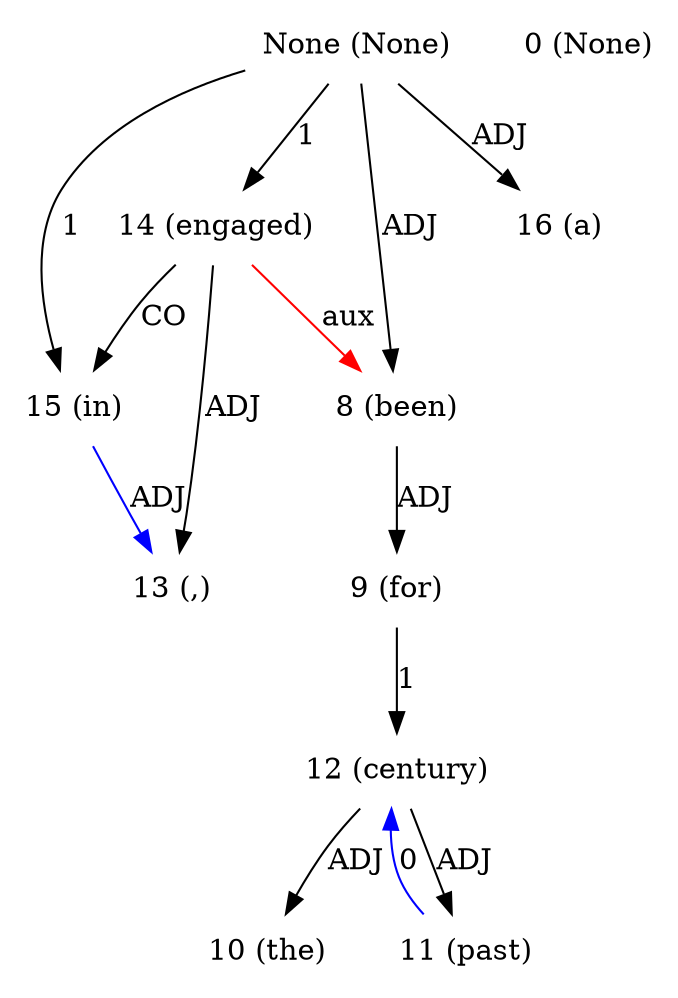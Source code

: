 digraph G{
edge [dir=forward]
node [shape=plaintext]

None [label="None (None)"]
None -> 14 [label="1"]
None -> 15 [label="1"]
None [label="None (None)"]
None -> 8 [label="ADJ"]
None [label="None (None)"]
None -> 16 [label="ADJ"]
0 [label="0 (None)"]
8 [label="8 (been)"]
14 -> 8 [label="aux", color="red"]
8 -> 9 [label="ADJ"]
9 [label="9 (for)"]
9 -> 12 [label="1"]
10 [label="10 (the)"]
11 [label="11 (past)"]
11 -> 12 [label="0", color="blue"]
12 [label="12 (century)"]
12 -> 10 [label="ADJ"]
12 -> 11 [label="ADJ"]
13 [label="13 (,)"]
14 [label="14 (engaged)"]
14 -> 15 [label="CO"]
14 -> 13 [label="ADJ"]
15 [label="15 (in)"]
15 -> 13 [label="ADJ", color="blue"]
16 [label="16 (a)"]
}
